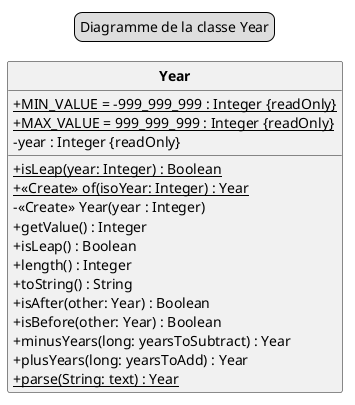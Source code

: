 @startuml
'https://plantuml.com/class-diagram
skinparam classAttributeIconSize 0
skinparam classFontStyle Bold
skinparam style strictuml

legend top
Diagramme de la classe Year
end legend

class Year
{
    + {static} MIN_VALUE = -999_999_999 : Integer {readOnly}
    + {static} MAX_VALUE = 999_999_999 : Integer {readOnly}
    - year : Integer {readOnly}
    + {static} isLeap(year: Integer) : Boolean
    + <<Create>> {static} of(isoYear: Integer) : Year
    - <<Create>> Year(year : Integer)
    + getValue() : Integer
    + isLeap() : Boolean
    + length() : Integer
    + toString() : String
    + isAfter(other: Year) : Boolean
    + isBefore(other: Year) : Boolean
    + minusYears(long: yearsToSubtract) : Year
    + plusYears(long: yearsToAdd) : Year
    + {static} parse(String: text) : Year
}

@enduml